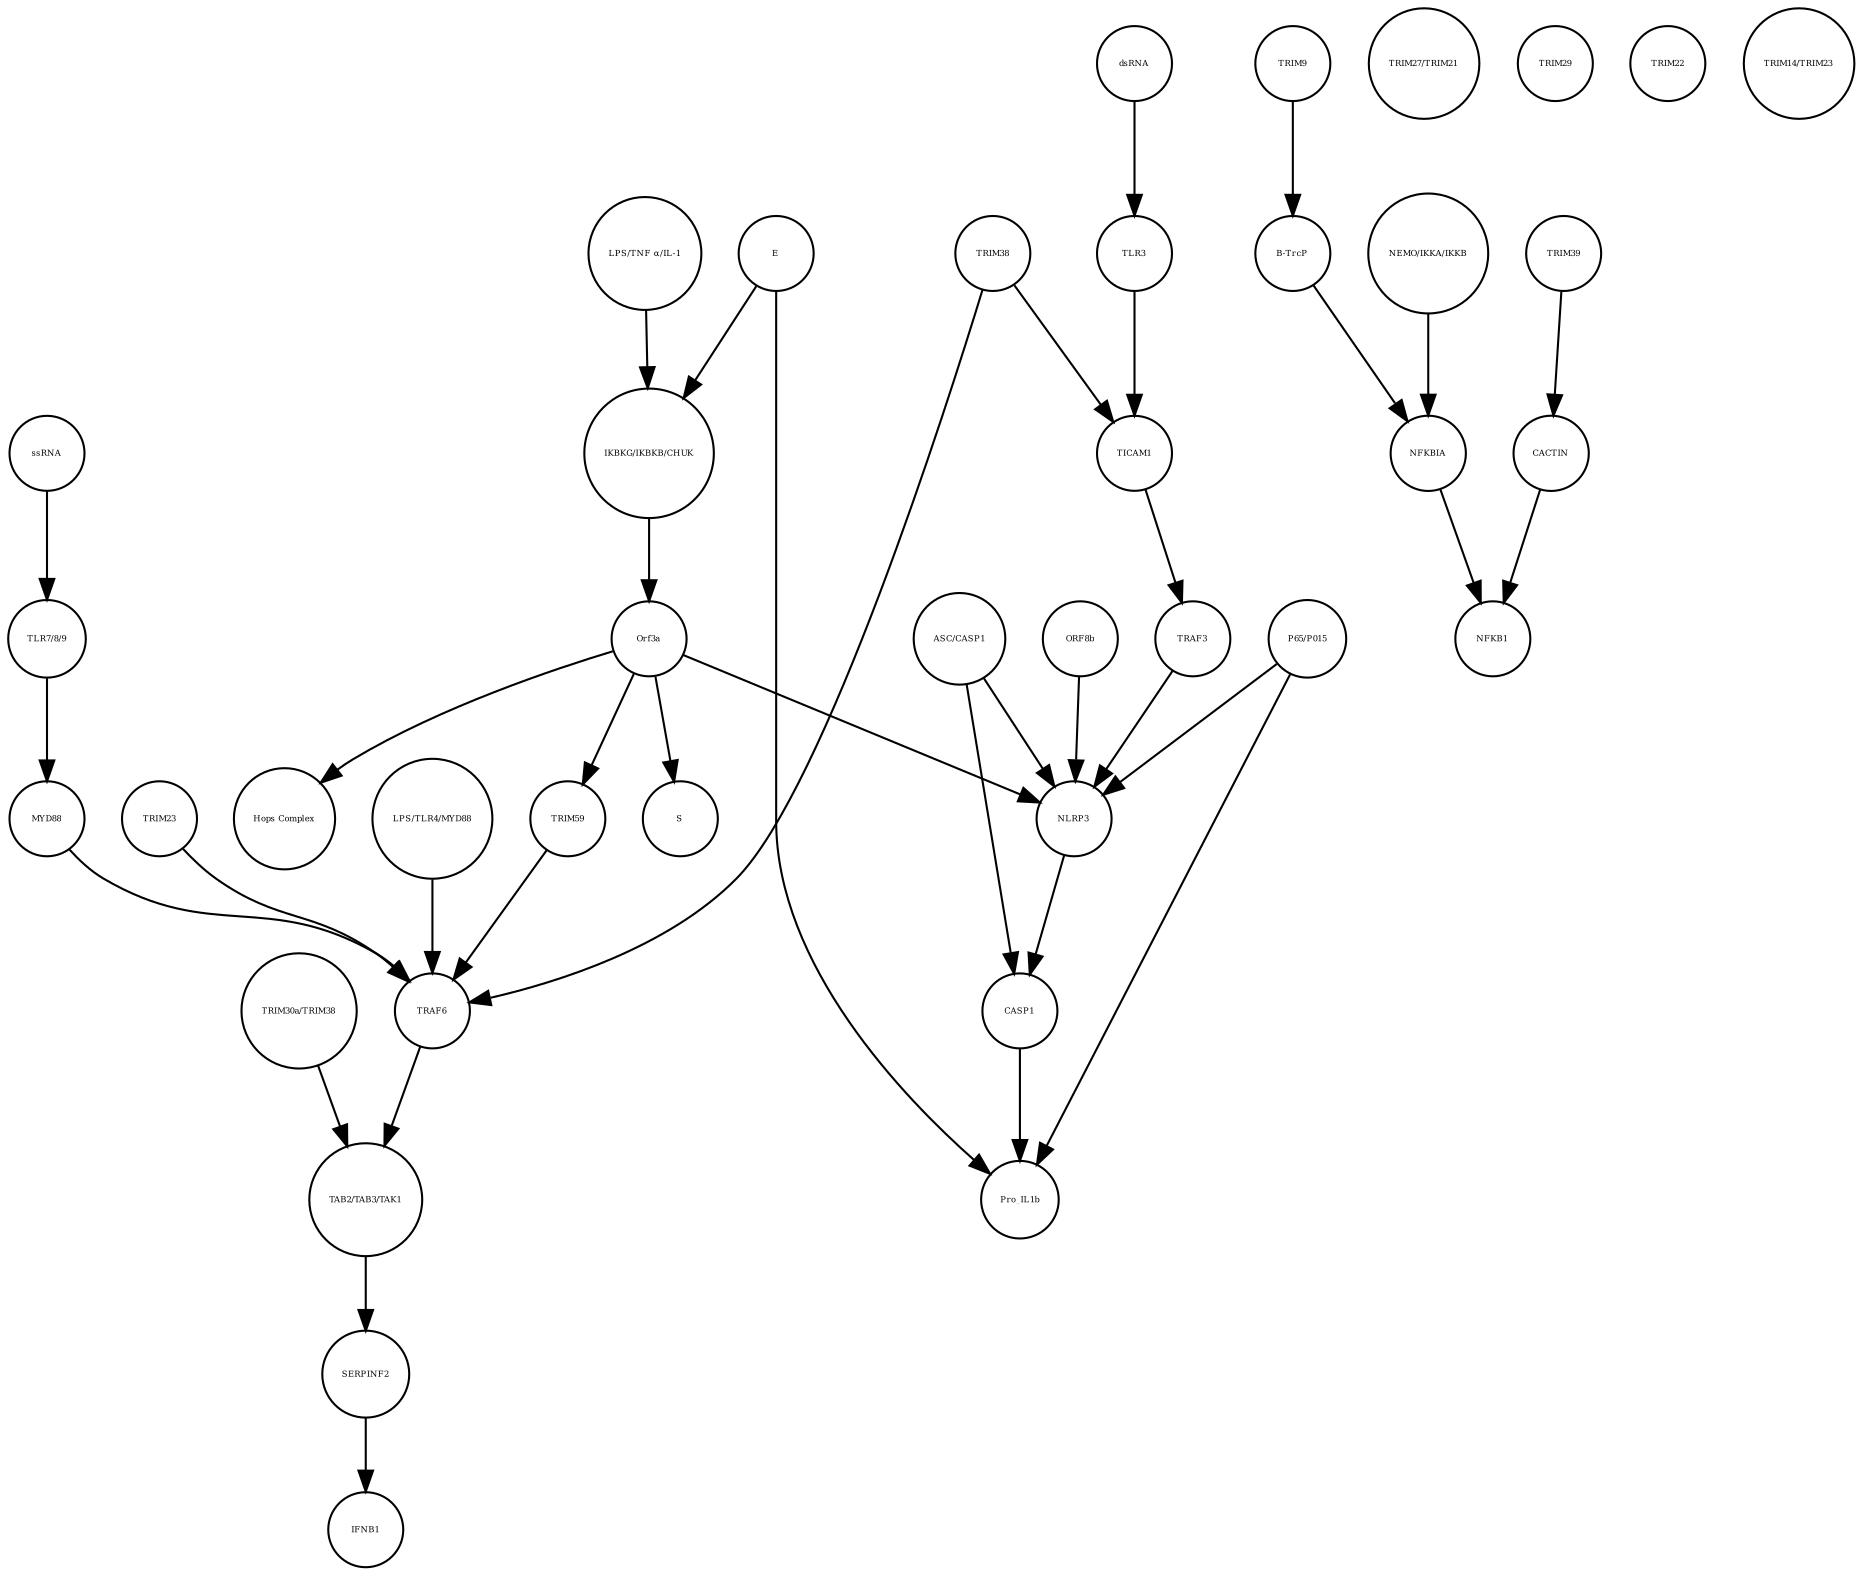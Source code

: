 strict digraph  {
"IKBKG/IKBKB/CHUK" [annotation="urn_miriam_hgnc_5961|urn_miriam_hgnc_5960|urn_miriam_hgnc_1974", bipartite=0, cls=complex, fontsize=4, label="IKBKG/IKBKB/CHUK", shape=circle];
Orf3a [annotation="", bipartite=0, cls=macromolecule, fontsize=4, label=Orf3a, shape=circle];
S [annotation=urn_miriam_uniprot_P0DTC2, bipartite=0, cls=macromolecule, fontsize=4, label=S, shape=circle];
TRIM9 [annotation=urn_miriam_hgnc_16288, bipartite=0, cls=macromolecule, fontsize=4, label=TRIM9, shape=circle];
"B-TrcP" [annotation=urn_miriam_hgnc_1144, bipartite=0, cls=macromolecule, fontsize=4, label="B-TrcP", shape=circle];
TRIM39 [annotation=urn_miriam_hgnc_10065, bipartite=0, cls=macromolecule, fontsize=4, label=TRIM39, shape=circle];
CACTIN [annotation=urn_miriam_hgnc_29938, bipartite=0, cls=macromolecule, fontsize=4, label=CACTIN, shape=circle];
NFKB1 [annotation=urn_miriam_hgnc_7794, bipartite=0, cls=macromolecule, fontsize=4, label=NFKB1, shape=circle];
"Hops Complex" [annotation="urn_miriam_uniprot_J9TC74|urn_miriam_hgnc_14583|urn_miriam_hgnc_20593|urn_miriam_hgnc_24048|urn_miriam_hgnc_5013|urn_miriam_hgnc_20266", bipartite=0, cls=complex, fontsize=4, label="Hops Complex", shape=circle];
ORF8b [annotation=urn_miriam_uniprot_Q6S8E2, bipartite=0, cls=macromolecule, fontsize=4, label=ORF8b, shape=circle];
"NEMO/IKKA/IKKB" [annotation="urn_miriam_hgnc_5961|urn_miriam_hgnc_5960|urn_miriam_hgnc_1974", bipartite=0, cls=complex, fontsize=4, label="NEMO/IKKA/IKKB", shape=circle];
"TRIM30a/TRIM38" [annotation=urn_miriam_hgnc_10059, bipartite=0, cls=complex, fontsize=4, label="TRIM30a/TRIM38", shape=circle];
E [annotation=urn_miriam_ncbiprotein_1796318600, bipartite=0, cls=macromolecule, fontsize=4, label=E, shape=circle];
TRIM59 [annotation=urn_miriam_pubmed_22588174, bipartite=0, cls=macromolecule, fontsize=4, label=TRIM59, shape=circle];
SERPINF2 [annotation=urn_miriam_hgnc_9075, bipartite=0, cls=macromolecule, fontsize=4, label=SERPINF2, shape=circle];
"P65/P015" [annotation="urn_miriam_hgnc_9955|urn_miriam_hgnc_7794", bipartite=0, cls=complex, fontsize=4, label="P65/P015", shape=circle];
TRAF3 [annotation=urn_miriam_hgnc_12033, bipartite=0, cls=macromolecule, fontsize=4, label=TRAF3, shape=circle];
"LPS/TLR4/MYD88" [annotation="urn_miriam_hgnc_6121|urn_miriam_hgnc_11850|urn_miriam_hgnc_7562", bipartite=0, cls=complex, fontsize=4, label="LPS/TLR4/MYD88", shape=circle];
Pro_IL1b [annotation=urn_miriam_hgnc_5992, bipartite=0, cls=macromolecule, fontsize=4, label=Pro_IL1b, shape=circle];
dsRNA [annotation="", bipartite=0, cls="nucleic acid feature", fontsize=4, label=dsRNA, shape=circle];
TRIM38 [annotation=urn_miriam_hgnc_10059, bipartite=0, cls=macromolecule, fontsize=4, label=TRIM38, shape=circle];
"TLR7/8/9" [annotation="urn_miriam_hgnc_15633|urn_miriam_hgnc_15632|urn_miriam_hgnc_15631", bipartite=0, cls=complex, fontsize=4, label="TLR7/8/9", shape=circle];
TRAF6 [annotation=urn_miriam_hgnc_12036, bipartite=0, cls=macromolecule, fontsize=4, label=TRAF6, shape=circle];
NLRP3 [annotation=urn_miriam_hgnc_16400, bipartite=0, cls=macromolecule, fontsize=4, label=NLRP3, shape=circle];
ssRNA [annotation="", bipartite=0, cls="nucleic acid feature", fontsize=4, label=ssRNA, shape=circle];
MYD88 [annotation=urn_miriam_hgnc_7562, bipartite=0, cls=macromolecule, fontsize=4, label=MYD88, shape=circle];
"LPS/TNF α/IL-1" [annotation="urn_miriam_hgnc_6121|urn_miriam_hgnc_11892|urn_miriam_hgnc_5991", bipartite=0, cls=complex, fontsize=4, label="LPS/TNF α/IL-1", shape=circle];
"ASC/CASP1" [annotation="urn_miriam_hgnc_16608|urn_miriam_hgnc_1499", bipartite=0, cls=complex, fontsize=4, label="ASC/CASP1", shape=circle];
"TRIM27/TRIM21" [annotation="urn_miriam_hgnc_9975|urn_miriam_hgnc_11312", bipartite=0, cls=complex, fontsize=4, label="TRIM27/TRIM21", shape=circle];
NFKBIA [annotation=urn_miriam_hgnc_7797, bipartite=0, cls=macromolecule, fontsize=4, label=NFKBIA, shape=circle];
TRIM29 [annotation=urn_miriam_hgnc_17274, bipartite=0, cls=macromolecule, fontsize=4, label=TRIM29, shape=circle];
CASP1 [annotation=urn_miriam_hgnc_1499, bipartite=0, cls=macromolecule, fontsize=4, label=CASP1, shape=circle];
TLR3 [annotation=urn_miriam_hgnc_11849, bipartite=0, cls=macromolecule, fontsize=4, label=TLR3, shape=circle];
"TAB2/TAB3/TAK1" [annotation="urn_miriam_hgnc_17075|urn_miriam_hgnc_30681|urn_miriam_hgnc_6859", bipartite=0, cls=complex, fontsize=4, label="TAB2/TAB3/TAK1", shape=circle];
TRIM23 [annotation=urn_miriam_hgnc_660, bipartite=0, cls=macromolecule, fontsize=4, label=TRIM23, shape=circle];
TRIM22 [annotation=urn_miriam_hgnc_16379, bipartite=0, cls=macromolecule, fontsize=4, label=TRIM22, shape=circle];
IFNB1 [annotation=urn_miriam_pubmed_5434, bipartite=0, cls=macromolecule, fontsize=4, label=IFNB1, shape=circle];
"TRIM14/TRIM23" [annotation="urn_miriam_hgnc_16283|urn_miriam_hgnc_660", bipartite=0, cls=complex, fontsize=4, label="TRIM14/TRIM23", shape=circle];
TICAM1 [annotation=urn_miriam_hgnc_18348, bipartite=0, cls=macromolecule, fontsize=4, label=TICAM1, shape=circle];
"IKBKG/IKBKB/CHUK" -> Orf3a  [annotation="", interaction_type=stimulation];
Orf3a -> S  [annotation="", interaction_type=stimulation];
Orf3a -> "Hops Complex"  [annotation="", interaction_type=stimulation];
Orf3a -> NLRP3  [annotation="", interaction_type=production];
Orf3a -> TRIM59  [annotation=urn_miriam_pubmed_28829373, interaction_type="necessary stimulation"];
TRIM9 -> "B-TrcP"  [annotation="", interaction_type=inhibition];
"B-TrcP" -> NFKBIA  [annotation=urn_miriam_pubmed_21135871, interaction_type=catalysis];
TRIM39 -> CACTIN  [annotation="", interaction_type=stimulation];
CACTIN -> NFKB1  [annotation="", interaction_type=inhibition];
ORF8b -> NLRP3  [annotation="", interaction_type=production];
"NEMO/IKKA/IKKB" -> NFKBIA  [annotation=urn_miriam_pubmed_21135871, interaction_type=catalysis];
"TRIM30a/TRIM38" -> "TAB2/TAB3/TAK1"  [annotation="urn_miriam_pubmed_23758787|urn_miriam_pubmed_25172371", interaction_type=inhibition];
E -> Pro_IL1b  [annotation=urn_miriam_pubmed_31034780, interaction_type=catalysis];
E -> "IKBKG/IKBKB/CHUK"  [annotation="", interaction_type=production];
TRIM59 -> TRAF6  [annotation="urn_miriam_pubmed_23758787|urn_miriam_pubmed_22588174", interaction_type=inhibition];
SERPINF2 -> IFNB1  [annotation="", interaction_type=production];
"P65/P015" -> Pro_IL1b  [annotation="", interaction_type=production];
"P65/P015" -> NLRP3  [annotation="", interaction_type=production];
TRAF3 -> NLRP3  [annotation="", interaction_type=production];
"LPS/TLR4/MYD88" -> TRAF6  [annotation="", interaction_type=production];
dsRNA -> TLR3  [annotation=urn_miriam_pubmed_23758787, interaction_type="necessary stimulation"];
TRIM38 -> TRAF6  [annotation="urn_miriam_pubmed_15361868|urn_miriam_pubmed_22539786|urn_miriam_pubmed_20724660", interaction_type=inhibition];
TRIM38 -> TICAM1  [annotation="urn_miriam_pubmed_23758787|urn_miriam_pubmed_22539786", interaction_type=inhibition];
"TLR7/8/9" -> MYD88  [annotation=urn_miriam_pubmed_15361868, interaction_type="necessary stimulation"];
TRAF6 -> "TAB2/TAB3/TAK1"  [annotation="urn_miriam_pubmed_23758787|urn_miriam_pubmed_25172371", interaction_type="necessary stimulation"];
NLRP3 -> CASP1  [annotation=urn_miriam_pubmed_31034780, interaction_type=catalysis];
ssRNA -> "TLR7/8/9"  [annotation=urn_miriam_pubmed_21782231, interaction_type="necessary stimulation"];
MYD88 -> TRAF6  [annotation="urn_miriam_pubmed_15361868|urn_miriam_pubmed_22539786|urn_miriam_pubmed_20724660", interaction_type="necessary stimulation"];
"LPS/TNF α/IL-1" -> "IKBKG/IKBKB/CHUK"  [annotation="", interaction_type=production];
"ASC/CASP1" -> NLRP3  [annotation="", interaction_type=production];
"ASC/CASP1" -> CASP1  [annotation="", interaction_type=production];
NFKBIA -> NFKB1  [annotation="", interaction_type=production];
CASP1 -> Pro_IL1b  [annotation=urn_miriam_pubmed_31034780, interaction_type=catalysis];
TLR3 -> TICAM1  [annotation="urn_miriam_pubmed_23758787|urn_miriam_pubmed_22539786", interaction_type="necessary stimulation"];
"TAB2/TAB3/TAK1" -> SERPINF2  [annotation=urn_miriam_pubmed_17706453, interaction_type="necessary stimulation"];
TRIM23 -> TRAF6  [annotation="urn_miriam_pubmed_15361868|urn_miriam_pubmed_22539786|urn_miriam_pubmed_20724660", interaction_type="necessary stimulation"];
TICAM1 -> TRAF3  [annotation=urn_miriam_pubmed_28829373, interaction_type="necessary stimulation"];
}
